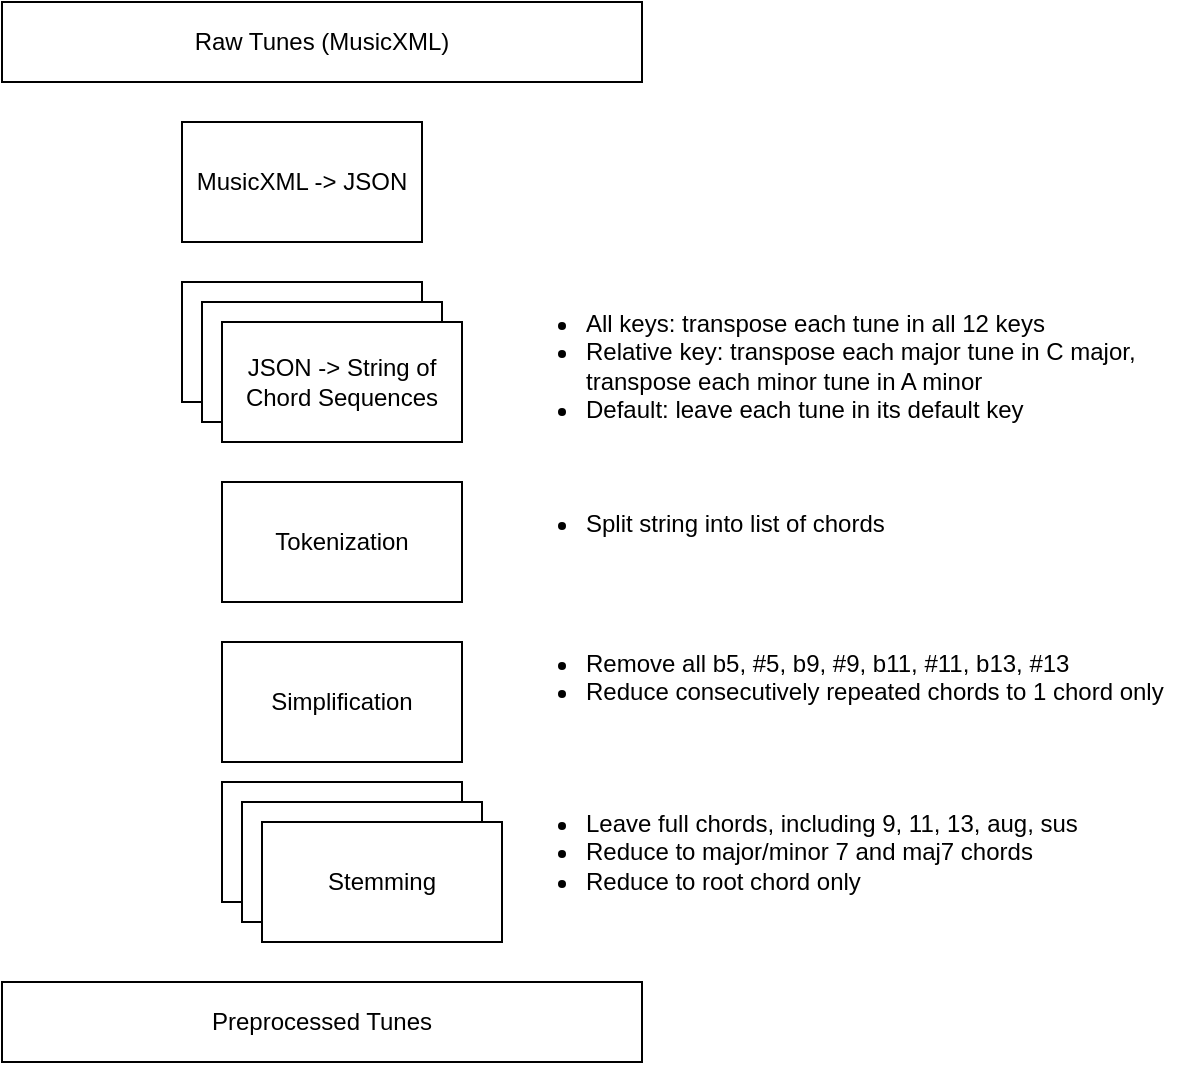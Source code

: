<mxfile version="14.7.2" type="device"><diagram id="RzvgOAThwQOkSFVIXc8A" name="Page-1"><mxGraphModel dx="1038" dy="585" grid="1" gridSize="10" guides="1" tooltips="1" connect="1" arrows="1" fold="1" page="1" pageScale="1" pageWidth="850" pageHeight="1100" math="0" shadow="0"><root><mxCell id="0"/><mxCell id="1" parent="0"/><mxCell id="ZpwE-Y2NEjONqcvXePeu-1" value="&lt;div&gt;Raw Tunes (MusicXML)&lt;br&gt;&lt;/div&gt;" style="rounded=0;whiteSpace=wrap;html=1;fontFamily=Helvetica;" vertex="1" parent="1"><mxGeometry x="80" y="30" width="320" height="40" as="geometry"/></mxCell><mxCell id="ZpwE-Y2NEjONqcvXePeu-2" value="&lt;div&gt;Tokenization&lt;/div&gt;" style="rounded=0;whiteSpace=wrap;html=1;fontFamily=Helvetica;" vertex="1" parent="1"><mxGeometry x="190" y="270" width="120" height="60" as="geometry"/></mxCell><mxCell id="ZpwE-Y2NEjONqcvXePeu-4" value="" style="rounded=0;whiteSpace=wrap;html=1;fontFamily=Helvetica;" vertex="1" parent="1"><mxGeometry x="190" y="420" width="120" height="60" as="geometry"/></mxCell><mxCell id="ZpwE-Y2NEjONqcvXePeu-5" value="&lt;div&gt;Simplification&lt;/div&gt;" style="rounded=0;whiteSpace=wrap;html=1;fontFamily=Helvetica;" vertex="1" parent="1"><mxGeometry x="190" y="350" width="120" height="60" as="geometry"/></mxCell><mxCell id="ZpwE-Y2NEjONqcvXePeu-6" value="Preprocessed Tunes" style="rounded=0;whiteSpace=wrap;html=1;fontFamily=Helvetica;" vertex="1" parent="1"><mxGeometry x="80" y="520" width="320" height="40" as="geometry"/></mxCell><mxCell id="ZpwE-Y2NEjONqcvXePeu-8" value="MusicXML -&amp;gt; JSON" style="rounded=0;whiteSpace=wrap;html=1;fontFamily=Helvetica;" vertex="1" parent="1"><mxGeometry x="170" y="90" width="120" height="60" as="geometry"/></mxCell><mxCell id="ZpwE-Y2NEjONqcvXePeu-9" value="" style="rounded=0;whiteSpace=wrap;html=1;fontFamily=Helvetica;" vertex="1" parent="1"><mxGeometry x="170" y="170" width="120" height="60" as="geometry"/></mxCell><mxCell id="ZpwE-Y2NEjONqcvXePeu-10" value="" style="rounded=0;whiteSpace=wrap;html=1;fontFamily=Helvetica;" vertex="1" parent="1"><mxGeometry x="180" y="180" width="120" height="60" as="geometry"/></mxCell><mxCell id="ZpwE-Y2NEjONqcvXePeu-11" value="JSON -&amp;gt; String of Chord Sequences" style="rounded=0;whiteSpace=wrap;html=1;fontFamily=Helvetica;" vertex="1" parent="1"><mxGeometry x="190" y="190" width="120" height="60" as="geometry"/></mxCell><mxCell id="ZpwE-Y2NEjONqcvXePeu-12" value="" style="rounded=0;whiteSpace=wrap;html=1;fontFamily=Helvetica;" vertex="1" parent="1"><mxGeometry x="200" y="430" width="120" height="60" as="geometry"/></mxCell><mxCell id="ZpwE-Y2NEjONqcvXePeu-13" value="Stemming" style="rounded=0;whiteSpace=wrap;html=1;fontFamily=Helvetica;" vertex="1" parent="1"><mxGeometry x="210" y="440" width="120" height="60" as="geometry"/></mxCell><mxCell id="ZpwE-Y2NEjONqcvXePeu-14" value="&lt;div align=&quot;left&quot;&gt;&lt;ul&gt;&lt;li&gt;All keys: transpose each tune in all 12 keys&lt;/li&gt;&lt;li&gt;Relative key: transpose each major tune in C major,&lt;br&gt;transpose each minor tune in A minor&lt;/li&gt;&lt;li&gt;Default: leave each tune in its default key&lt;br&gt;&lt;/li&gt;&lt;/ul&gt;&lt;/div&gt;" style="text;html=1;strokeColor=none;fillColor=none;align=left;verticalAlign=top;whiteSpace=wrap;rounded=0;fontFamily=Helvetica;" vertex="1" parent="1"><mxGeometry x="330" y="165" width="350" height="90" as="geometry"/></mxCell><mxCell id="ZpwE-Y2NEjONqcvXePeu-16" value="&lt;div align=&quot;left&quot;&gt;&lt;ul&gt;&lt;li&gt;Leave full chords, including 9, 11, 13, aug, sus&lt;br&gt;&lt;/li&gt;&lt;li&gt;Reduce to major/minor 7 and maj7 chords&lt;/li&gt;&lt;li&gt;Reduce to root chord only&lt;br&gt;&lt;/li&gt;&lt;/ul&gt;&lt;/div&gt;" style="text;html=1;strokeColor=none;fillColor=none;align=left;verticalAlign=top;whiteSpace=wrap;rounded=0;fontFamily=Helvetica;" vertex="1" parent="1"><mxGeometry x="330" y="415" width="350" height="90" as="geometry"/></mxCell><mxCell id="ZpwE-Y2NEjONqcvXePeu-17" value="&lt;div align=&quot;left&quot;&gt;&lt;ul&gt;&lt;li&gt;Remove all b5, #5, b9, #9, b11, #11, b13, #13&lt;/li&gt;&lt;li&gt;Reduce consecutively repeated chords to 1 chord only &lt;br&gt;&lt;/li&gt;&lt;/ul&gt;&lt;/div&gt;" style="text;html=1;strokeColor=none;fillColor=none;align=left;verticalAlign=top;whiteSpace=wrap;rounded=0;fontFamily=Helvetica;" vertex="1" parent="1"><mxGeometry x="330" y="335" width="350" height="65" as="geometry"/></mxCell><mxCell id="ZpwE-Y2NEjONqcvXePeu-18" value="&lt;div align=&quot;left&quot;&gt;&lt;ul&gt;&lt;li&gt;Split string into list of chords&lt;br&gt;&lt;/li&gt;&lt;/ul&gt;&lt;/div&gt;" style="text;html=1;strokeColor=none;fillColor=none;align=left;verticalAlign=top;whiteSpace=wrap;rounded=0;fontFamily=Helvetica;" vertex="1" parent="1"><mxGeometry x="330" y="265" width="350" height="65" as="geometry"/></mxCell></root></mxGraphModel></diagram></mxfile>